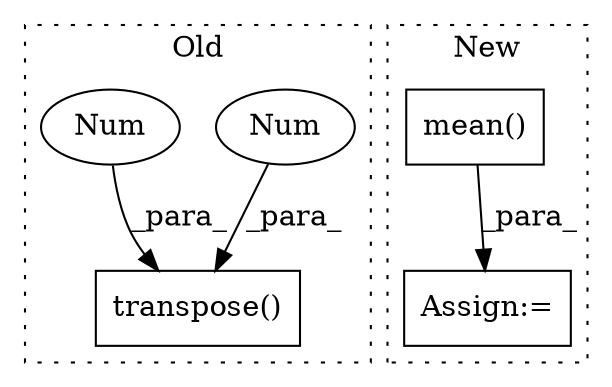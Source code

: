 digraph G {
subgraph cluster0 {
1 [label="transpose()" a="75" s="5314,5344" l="16,1" shape="box"];
3 [label="Num" a="76" s="5343" l="1" shape="ellipse"];
4 [label="Num" a="76" s="5340" l="1" shape="ellipse"];
label = "Old";
style="dotted";
}
subgraph cluster1 {
2 [label="mean()" a="75" s="6670,6678" l="7,1" shape="box"];
5 [label="Assign:=" a="68" s="6667" l="3" shape="box"];
label = "New";
style="dotted";
}
2 -> 5 [label="_para_"];
3 -> 1 [label="_para_"];
4 -> 1 [label="_para_"];
}